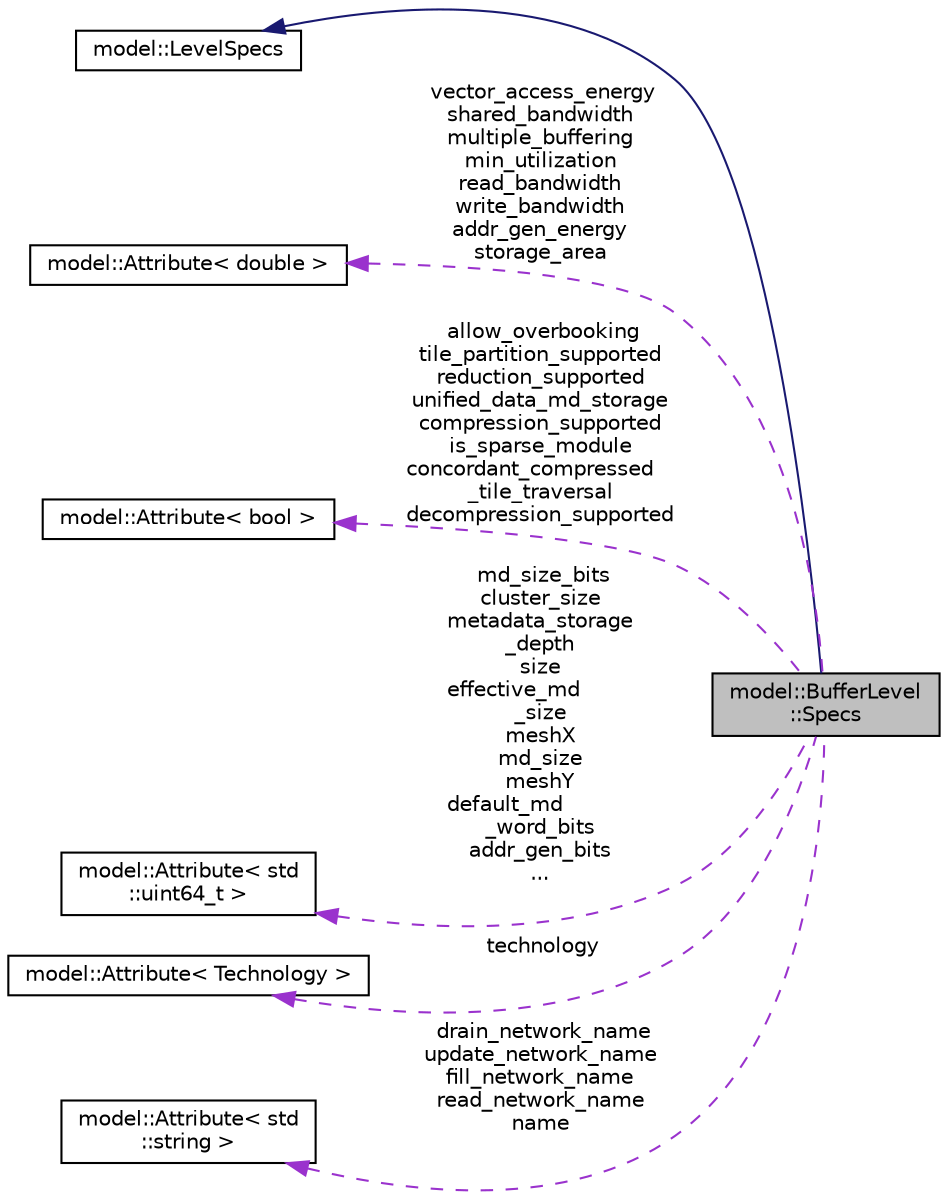 digraph "model::BufferLevel::Specs"
{
 // LATEX_PDF_SIZE
  edge [fontname="Helvetica",fontsize="10",labelfontname="Helvetica",labelfontsize="10"];
  node [fontname="Helvetica",fontsize="10",shape=record];
  rankdir="LR";
  Node1 [label="model::BufferLevel\l::Specs",height=0.2,width=0.4,color="black", fillcolor="grey75", style="filled", fontcolor="black",tooltip=" "];
  Node2 -> Node1 [dir="back",color="midnightblue",fontsize="10",style="solid",fontname="Helvetica"];
  Node2 [label="model::LevelSpecs",height=0.2,width=0.4,color="black", fillcolor="white", style="filled",URL="$structmodel_1_1LevelSpecs.html",tooltip=" "];
  Node3 -> Node1 [dir="back",color="darkorchid3",fontsize="10",style="dashed",label=" vector_access_energy\nshared_bandwidth\nmultiple_buffering\nmin_utilization\nread_bandwidth\nwrite_bandwidth\naddr_gen_energy\nstorage_area" ,fontname="Helvetica"];
  Node3 [label="model::Attribute\< double \>",height=0.2,width=0.4,color="black", fillcolor="white", style="filled",URL="$classmodel_1_1Attribute.html",tooltip=" "];
  Node4 -> Node1 [dir="back",color="darkorchid3",fontsize="10",style="dashed",label=" allow_overbooking\ntile_partition_supported\nreduction_supported\nunified_data_md_storage\ncompression_supported\nis_sparse_module\nconcordant_compressed\l_tile_traversal\ndecompression_supported" ,fontname="Helvetica"];
  Node4 [label="model::Attribute\< bool \>",height=0.2,width=0.4,color="black", fillcolor="white", style="filled",URL="$classmodel_1_1Attribute.html",tooltip=" "];
  Node5 -> Node1 [dir="back",color="darkorchid3",fontsize="10",style="dashed",label=" md_size_bits\ncluster_size\nmetadata_storage\l_depth\nsize\neffective_md\l_size\nmeshX\nmd_size\nmeshY\ndefault_md\l_word_bits\naddr_gen_bits\n..." ,fontname="Helvetica"];
  Node5 [label="model::Attribute\< std\l::uint64_t \>",height=0.2,width=0.4,color="black", fillcolor="white", style="filled",URL="$classmodel_1_1Attribute.html",tooltip=" "];
  Node6 -> Node1 [dir="back",color="darkorchid3",fontsize="10",style="dashed",label=" technology" ,fontname="Helvetica"];
  Node6 [label="model::Attribute\< Technology \>",height=0.2,width=0.4,color="black", fillcolor="white", style="filled",URL="$classmodel_1_1Attribute.html",tooltip=" "];
  Node7 -> Node1 [dir="back",color="darkorchid3",fontsize="10",style="dashed",label=" drain_network_name\nupdate_network_name\nfill_network_name\nread_network_name\nname" ,fontname="Helvetica"];
  Node7 [label="model::Attribute\< std\l::string \>",height=0.2,width=0.4,color="black", fillcolor="white", style="filled",URL="$classmodel_1_1Attribute.html",tooltip=" "];
}
